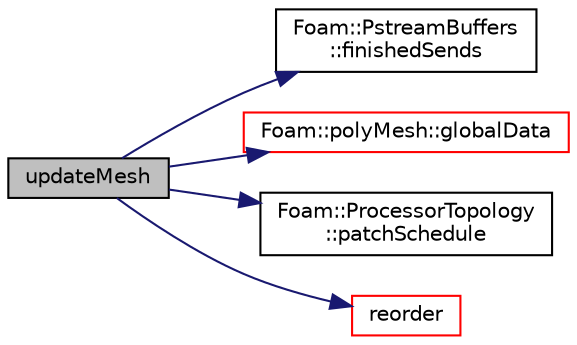 digraph "updateMesh"
{
  bgcolor="transparent";
  edge [fontname="Helvetica",fontsize="10",labelfontname="Helvetica",labelfontsize="10"];
  node [fontname="Helvetica",fontsize="10",shape=record];
  rankdir="LR";
  Node1 [label="updateMesh",height=0.2,width=0.4,color="black", fillcolor="grey75", style="filled", fontcolor="black"];
  Node1 -> Node2 [color="midnightblue",fontsize="10",style="solid",fontname="Helvetica"];
  Node2 [label="Foam::PstreamBuffers\l::finishedSends",height=0.2,width=0.4,color="black",URL="$a02069.html#a9a9e71480e6b0d1b6d8ef3450eb576ce",tooltip="Mark all sends as having been done. This will start receives. "];
  Node1 -> Node3 [color="midnightblue",fontsize="10",style="solid",fontname="Helvetica"];
  Node3 [label="Foam::polyMesh::globalData",height=0.2,width=0.4,color="red",URL="$a01961.html#ad152d9d2d71b7bb6ab77c5ef580cb8ee",tooltip="Return parallel info. "];
  Node1 -> Node4 [color="midnightblue",fontsize="10",style="solid",fontname="Helvetica"];
  Node4 [label="Foam::ProcessorTopology\l::patchSchedule",height=0.2,width=0.4,color="black",URL="$a02049.html#a7ca66a7d14d7dd33205a8c09f3218f99",tooltip="Order in which the patches should be initialised/evaluated. "];
  Node1 -> Node5 [color="midnightblue",fontsize="10",style="solid",fontname="Helvetica"];
  Node5 [label="reorder",height=0.2,width=0.4,color="red",URL="$a01955.html#a95c28578fe12550673a1a0917d8fb7f7",tooltip="Reorders patches. Ordering does not have to be done in. "];
}
